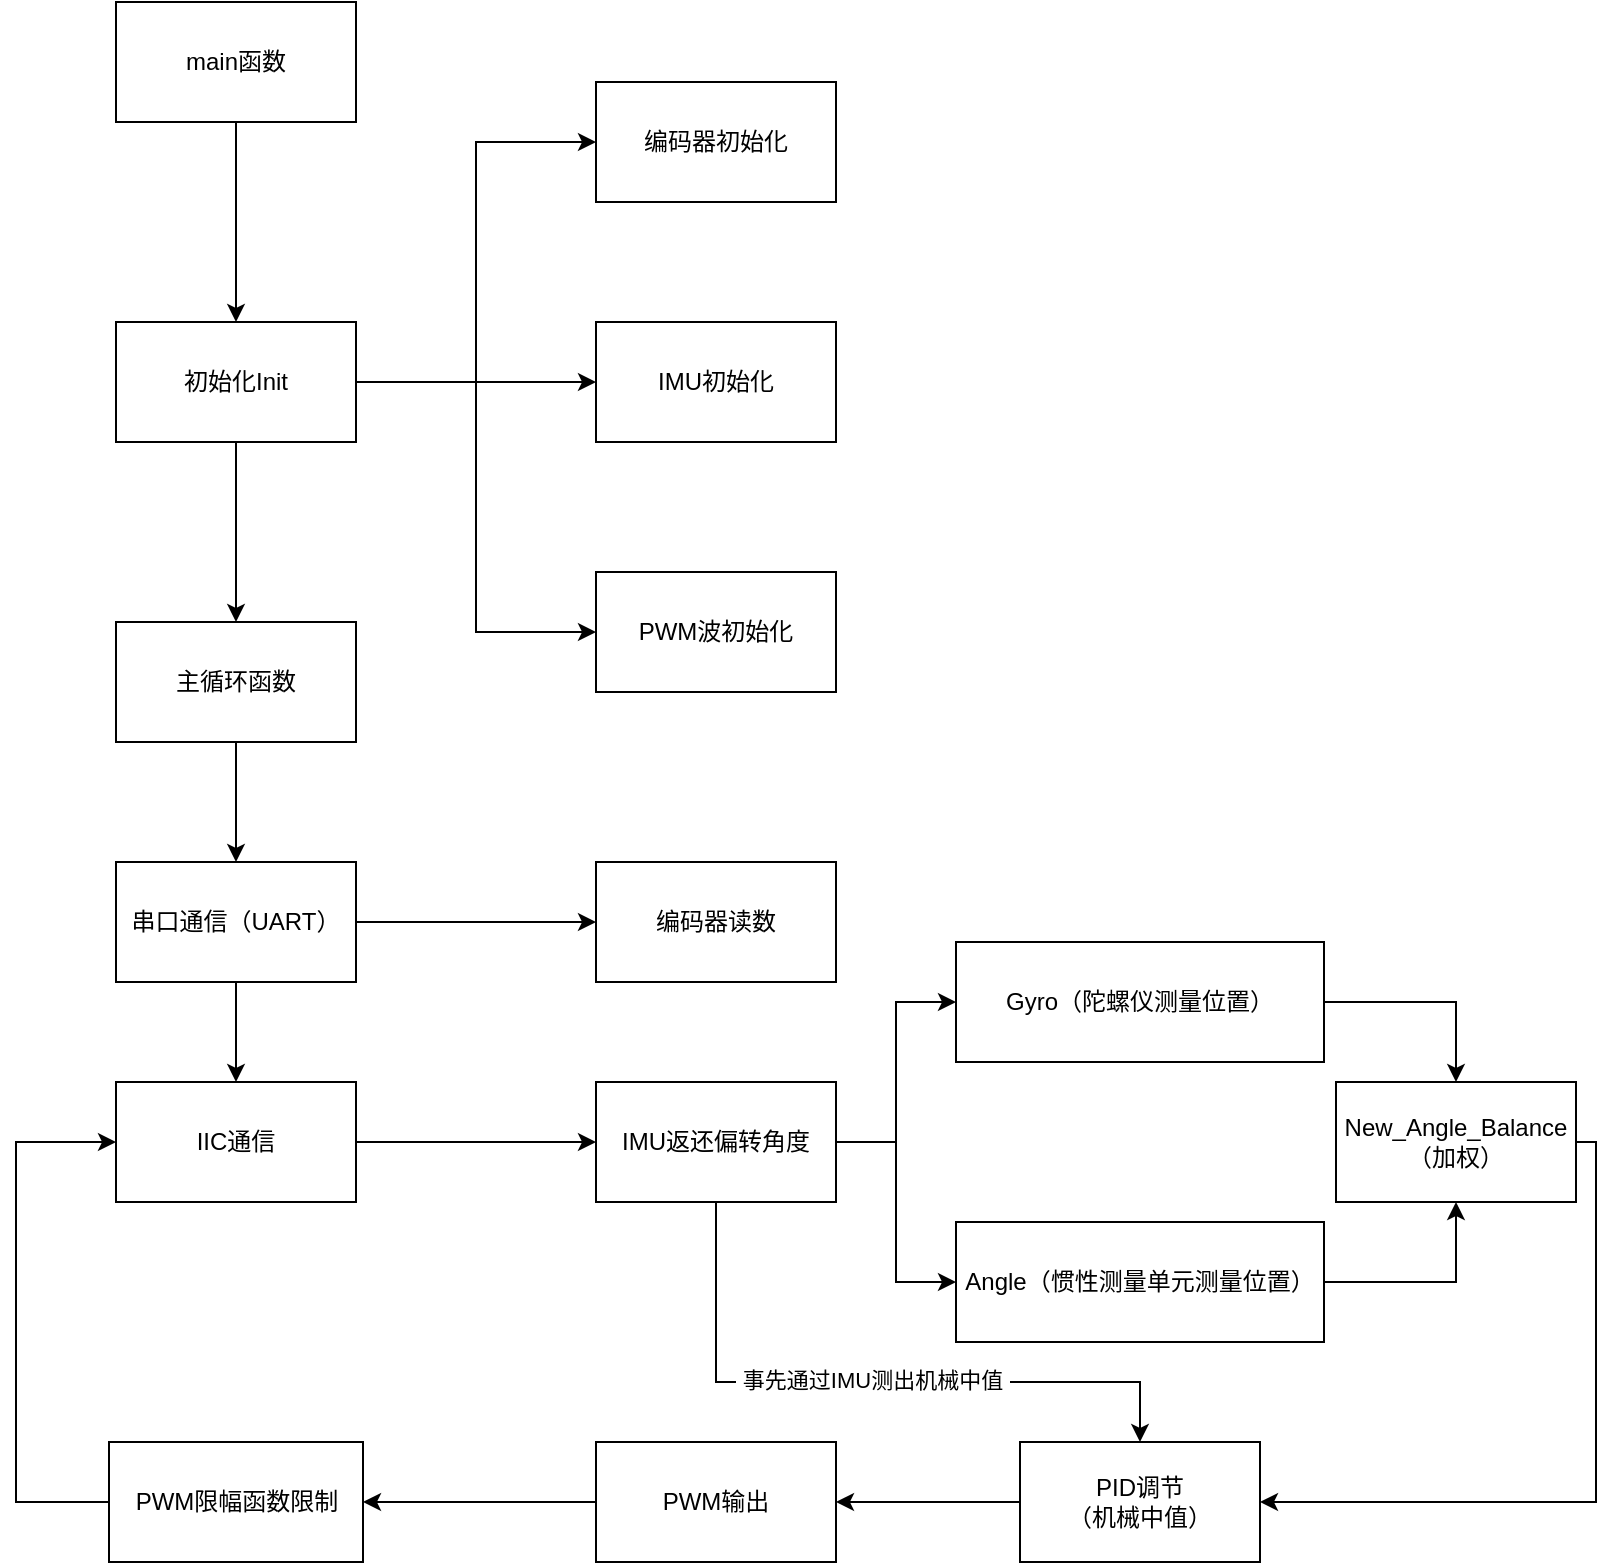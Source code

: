 <mxfile version="14.1.1" type="github">
  <diagram id="WagUC3RSDK8q9l1ViquI" name="Page-1">
    <mxGraphModel dx="1823" dy="616" grid="1" gridSize="10" guides="1" tooltips="1" connect="1" arrows="1" fold="1" page="1" pageScale="1" pageWidth="827" pageHeight="1169" math="0" shadow="0">
      <root>
        <mxCell id="0" />
        <mxCell id="1" parent="0" />
        <mxCell id="Y8LZg2Bwm4gV4DWjaEfZ-15" style="edgeStyle=orthogonalEdgeStyle;rounded=0;orthogonalLoop=1;jettySize=auto;html=1;entryX=0.5;entryY=0;entryDx=0;entryDy=0;" parent="1" source="Y8LZg2Bwm4gV4DWjaEfZ-1" target="Y8LZg2Bwm4gV4DWjaEfZ-6" edge="1">
          <mxGeometry relative="1" as="geometry" />
        </mxCell>
        <mxCell id="Y8LZg2Bwm4gV4DWjaEfZ-1" value="main函数" style="rounded=0;whiteSpace=wrap;html=1;" parent="1" vertex="1">
          <mxGeometry x="-750" y="80" width="120" height="60" as="geometry" />
        </mxCell>
        <mxCell id="Y8LZg2Bwm4gV4DWjaEfZ-19" style="edgeStyle=orthogonalEdgeStyle;rounded=0;orthogonalLoop=1;jettySize=auto;html=1;entryX=0.5;entryY=0;entryDx=0;entryDy=0;" parent="1" source="Y8LZg2Bwm4gV4DWjaEfZ-3" target="Y8LZg2Bwm4gV4DWjaEfZ-17" edge="1">
          <mxGeometry relative="1" as="geometry" />
        </mxCell>
        <mxCell id="Y8LZg2Bwm4gV4DWjaEfZ-3" value="主循环函数" style="rounded=0;whiteSpace=wrap;html=1;" parent="1" vertex="1">
          <mxGeometry x="-750" y="390" width="120" height="60" as="geometry" />
        </mxCell>
        <mxCell id="Y8LZg2Bwm4gV4DWjaEfZ-12" style="edgeStyle=orthogonalEdgeStyle;rounded=0;orthogonalLoop=1;jettySize=auto;html=1;" parent="1" source="Y8LZg2Bwm4gV4DWjaEfZ-6" target="Y8LZg2Bwm4gV4DWjaEfZ-7" edge="1">
          <mxGeometry relative="1" as="geometry" />
        </mxCell>
        <mxCell id="Y8LZg2Bwm4gV4DWjaEfZ-13" style="edgeStyle=orthogonalEdgeStyle;rounded=0;orthogonalLoop=1;jettySize=auto;html=1;exitX=1;exitY=0.5;exitDx=0;exitDy=0;entryX=0;entryY=0.5;entryDx=0;entryDy=0;" parent="1" source="Y8LZg2Bwm4gV4DWjaEfZ-6" target="Y8LZg2Bwm4gV4DWjaEfZ-11" edge="1">
          <mxGeometry relative="1" as="geometry" />
        </mxCell>
        <mxCell id="Y8LZg2Bwm4gV4DWjaEfZ-14" style="edgeStyle=orthogonalEdgeStyle;rounded=0;orthogonalLoop=1;jettySize=auto;html=1;exitX=1;exitY=0.5;exitDx=0;exitDy=0;entryX=0;entryY=0.5;entryDx=0;entryDy=0;" parent="1" source="Y8LZg2Bwm4gV4DWjaEfZ-6" target="Y8LZg2Bwm4gV4DWjaEfZ-9" edge="1">
          <mxGeometry relative="1" as="geometry">
            <Array as="points">
              <mxPoint x="-570" y="270" />
              <mxPoint x="-570" y="150" />
            </Array>
          </mxGeometry>
        </mxCell>
        <mxCell id="Y8LZg2Bwm4gV4DWjaEfZ-16" style="edgeStyle=orthogonalEdgeStyle;rounded=0;orthogonalLoop=1;jettySize=auto;html=1;entryX=0.5;entryY=0;entryDx=0;entryDy=0;" parent="1" source="Y8LZg2Bwm4gV4DWjaEfZ-6" target="Y8LZg2Bwm4gV4DWjaEfZ-3" edge="1">
          <mxGeometry relative="1" as="geometry" />
        </mxCell>
        <mxCell id="Y8LZg2Bwm4gV4DWjaEfZ-6" value="初始化Init" style="rounded=0;whiteSpace=wrap;html=1;" parent="1" vertex="1">
          <mxGeometry x="-750" y="240" width="120" height="60" as="geometry" />
        </mxCell>
        <mxCell id="Y8LZg2Bwm4gV4DWjaEfZ-7" value="IMU初始化" style="rounded=0;whiteSpace=wrap;html=1;" parent="1" vertex="1">
          <mxGeometry x="-510" y="240" width="120" height="60" as="geometry" />
        </mxCell>
        <mxCell id="Y8LZg2Bwm4gV4DWjaEfZ-9" value="编码器初始化" style="rounded=0;whiteSpace=wrap;html=1;" parent="1" vertex="1">
          <mxGeometry x="-510" y="120" width="120" height="60" as="geometry" />
        </mxCell>
        <mxCell id="Y8LZg2Bwm4gV4DWjaEfZ-11" value="PWM波初始化" style="rounded=0;whiteSpace=wrap;html=1;" parent="1" vertex="1">
          <mxGeometry x="-510" y="365" width="120" height="60" as="geometry" />
        </mxCell>
        <mxCell id="Y8LZg2Bwm4gV4DWjaEfZ-20" style="edgeStyle=orthogonalEdgeStyle;rounded=0;orthogonalLoop=1;jettySize=auto;html=1;entryX=0;entryY=0.5;entryDx=0;entryDy=0;" parent="1" source="Y8LZg2Bwm4gV4DWjaEfZ-17" target="Y8LZg2Bwm4gV4DWjaEfZ-18" edge="1">
          <mxGeometry relative="1" as="geometry" />
        </mxCell>
        <mxCell id="Y8LZg2Bwm4gV4DWjaEfZ-23" style="edgeStyle=orthogonalEdgeStyle;rounded=0;orthogonalLoop=1;jettySize=auto;html=1;" parent="1" source="Y8LZg2Bwm4gV4DWjaEfZ-17" target="Y8LZg2Bwm4gV4DWjaEfZ-21" edge="1">
          <mxGeometry relative="1" as="geometry" />
        </mxCell>
        <mxCell id="Y8LZg2Bwm4gV4DWjaEfZ-17" value="串口通信（UART）" style="rounded=0;whiteSpace=wrap;html=1;" parent="1" vertex="1">
          <mxGeometry x="-750" y="510" width="120" height="60" as="geometry" />
        </mxCell>
        <mxCell id="Y8LZg2Bwm4gV4DWjaEfZ-18" value="编码器读数" style="rounded=0;whiteSpace=wrap;html=1;" parent="1" vertex="1">
          <mxGeometry x="-510" y="510" width="120" height="60" as="geometry" />
        </mxCell>
        <mxCell id="Y8LZg2Bwm4gV4DWjaEfZ-24" style="edgeStyle=orthogonalEdgeStyle;rounded=0;orthogonalLoop=1;jettySize=auto;html=1;entryX=0;entryY=0.5;entryDx=0;entryDy=0;" parent="1" source="Y8LZg2Bwm4gV4DWjaEfZ-21" target="Y8LZg2Bwm4gV4DWjaEfZ-22" edge="1">
          <mxGeometry relative="1" as="geometry" />
        </mxCell>
        <mxCell id="Y8LZg2Bwm4gV4DWjaEfZ-21" value="IIC通信" style="rounded=0;whiteSpace=wrap;html=1;" parent="1" vertex="1">
          <mxGeometry x="-750" y="620" width="120" height="60" as="geometry" />
        </mxCell>
        <mxCell id="pFImbrU0din21w218d5w-3" style="edgeStyle=orthogonalEdgeStyle;rounded=0;orthogonalLoop=1;jettySize=auto;html=1;entryX=0;entryY=0.5;entryDx=0;entryDy=0;" edge="1" parent="1" source="Y8LZg2Bwm4gV4DWjaEfZ-22" target="pFImbrU0din21w218d5w-1">
          <mxGeometry relative="1" as="geometry" />
        </mxCell>
        <mxCell id="pFImbrU0din21w218d5w-4" style="edgeStyle=orthogonalEdgeStyle;rounded=0;orthogonalLoop=1;jettySize=auto;html=1;entryX=0;entryY=0.5;entryDx=0;entryDy=0;" edge="1" parent="1" source="Y8LZg2Bwm4gV4DWjaEfZ-22" target="pFImbrU0din21w218d5w-2">
          <mxGeometry relative="1" as="geometry" />
        </mxCell>
        <mxCell id="pFImbrU0din21w218d5w-22" style="edgeStyle=orthogonalEdgeStyle;rounded=0;orthogonalLoop=1;jettySize=auto;html=1;entryX=0.5;entryY=0;entryDx=0;entryDy=0;" edge="1" parent="1" source="Y8LZg2Bwm4gV4DWjaEfZ-22" target="pFImbrU0din21w218d5w-14">
          <mxGeometry relative="1" as="geometry">
            <Array as="points">
              <mxPoint x="-450" y="770" />
              <mxPoint x="-238" y="770" />
            </Array>
          </mxGeometry>
        </mxCell>
        <mxCell id="pFImbrU0din21w218d5w-23" value="&amp;nbsp;事先通过IMU测出机械中值&amp;nbsp;" style="edgeLabel;html=1;align=center;verticalAlign=middle;resizable=0;points=[];" vertex="1" connectable="0" parent="pFImbrU0din21w218d5w-22">
          <mxGeometry x="0.012" y="1" relative="1" as="geometry">
            <mxPoint as="offset" />
          </mxGeometry>
        </mxCell>
        <mxCell id="Y8LZg2Bwm4gV4DWjaEfZ-22" value="IMU返还偏转角度" style="rounded=0;whiteSpace=wrap;html=1;" parent="1" vertex="1">
          <mxGeometry x="-510" y="620" width="120" height="60" as="geometry" />
        </mxCell>
        <mxCell id="pFImbrU0din21w218d5w-11" style="edgeStyle=orthogonalEdgeStyle;rounded=0;orthogonalLoop=1;jettySize=auto;html=1;entryX=0.5;entryY=0;entryDx=0;entryDy=0;" edge="1" parent="1" source="pFImbrU0din21w218d5w-1" target="pFImbrU0din21w218d5w-10">
          <mxGeometry relative="1" as="geometry" />
        </mxCell>
        <mxCell id="pFImbrU0din21w218d5w-1" value="Gyro（陀螺仪测量位置）" style="rounded=0;whiteSpace=wrap;html=1;imageWidth=24;" vertex="1" parent="1">
          <mxGeometry x="-330" y="550" width="184" height="60" as="geometry" />
        </mxCell>
        <mxCell id="pFImbrU0din21w218d5w-12" style="edgeStyle=orthogonalEdgeStyle;rounded=0;orthogonalLoop=1;jettySize=auto;html=1;entryX=0.5;entryY=1;entryDx=0;entryDy=0;" edge="1" parent="1" source="pFImbrU0din21w218d5w-2" target="pFImbrU0din21w218d5w-10">
          <mxGeometry relative="1" as="geometry" />
        </mxCell>
        <mxCell id="pFImbrU0din21w218d5w-2" value="Angle（惯性测量单元测量位置）" style="rounded=0;whiteSpace=wrap;html=1;" vertex="1" parent="1">
          <mxGeometry x="-330" y="690" width="184" height="60" as="geometry" />
        </mxCell>
        <mxCell id="pFImbrU0din21w218d5w-15" style="edgeStyle=orthogonalEdgeStyle;rounded=0;orthogonalLoop=1;jettySize=auto;html=1;entryX=1;entryY=0.5;entryDx=0;entryDy=0;" edge="1" parent="1" source="pFImbrU0din21w218d5w-10" target="pFImbrU0din21w218d5w-14">
          <mxGeometry relative="1" as="geometry">
            <Array as="points">
              <mxPoint x="-10" y="650" />
              <mxPoint x="-10" y="830" />
            </Array>
          </mxGeometry>
        </mxCell>
        <mxCell id="pFImbrU0din21w218d5w-10" value="New_Angle_Balance&lt;br&gt;（加权）" style="rounded=0;whiteSpace=wrap;html=1;" vertex="1" parent="1">
          <mxGeometry x="-140" y="620" width="120" height="60" as="geometry" />
        </mxCell>
        <mxCell id="pFImbrU0din21w218d5w-19" style="edgeStyle=orthogonalEdgeStyle;rounded=0;orthogonalLoop=1;jettySize=auto;html=1;entryX=1;entryY=0.5;entryDx=0;entryDy=0;" edge="1" parent="1" source="pFImbrU0din21w218d5w-14" target="pFImbrU0din21w218d5w-18">
          <mxGeometry relative="1" as="geometry" />
        </mxCell>
        <mxCell id="pFImbrU0din21w218d5w-14" value="PID调节&lt;br&gt;（机械中值）" style="rounded=0;whiteSpace=wrap;html=1;" vertex="1" parent="1">
          <mxGeometry x="-298" y="800" width="120" height="60" as="geometry" />
        </mxCell>
        <mxCell id="pFImbrU0din21w218d5w-21" style="edgeStyle=orthogonalEdgeStyle;rounded=0;orthogonalLoop=1;jettySize=auto;html=1;entryX=0;entryY=0.5;entryDx=0;entryDy=0;" edge="1" parent="1" source="pFImbrU0din21w218d5w-16" target="Y8LZg2Bwm4gV4DWjaEfZ-21">
          <mxGeometry relative="1" as="geometry">
            <mxPoint x="-800" y="670" as="targetPoint" />
            <Array as="points">
              <mxPoint x="-800" y="830" />
              <mxPoint x="-800" y="650" />
            </Array>
          </mxGeometry>
        </mxCell>
        <mxCell id="pFImbrU0din21w218d5w-16" value="PWM限幅函数限制" style="rounded=0;whiteSpace=wrap;html=1;" vertex="1" parent="1">
          <mxGeometry x="-753.5" y="800" width="127" height="60" as="geometry" />
        </mxCell>
        <mxCell id="pFImbrU0din21w218d5w-20" style="edgeStyle=orthogonalEdgeStyle;rounded=0;orthogonalLoop=1;jettySize=auto;html=1;entryX=1;entryY=0.5;entryDx=0;entryDy=0;" edge="1" parent="1" source="pFImbrU0din21w218d5w-18" target="pFImbrU0din21w218d5w-16">
          <mxGeometry relative="1" as="geometry" />
        </mxCell>
        <mxCell id="pFImbrU0din21w218d5w-18" value="PWM输出" style="rounded=0;whiteSpace=wrap;html=1;" vertex="1" parent="1">
          <mxGeometry x="-510" y="800" width="120" height="60" as="geometry" />
        </mxCell>
      </root>
    </mxGraphModel>
  </diagram>
</mxfile>
